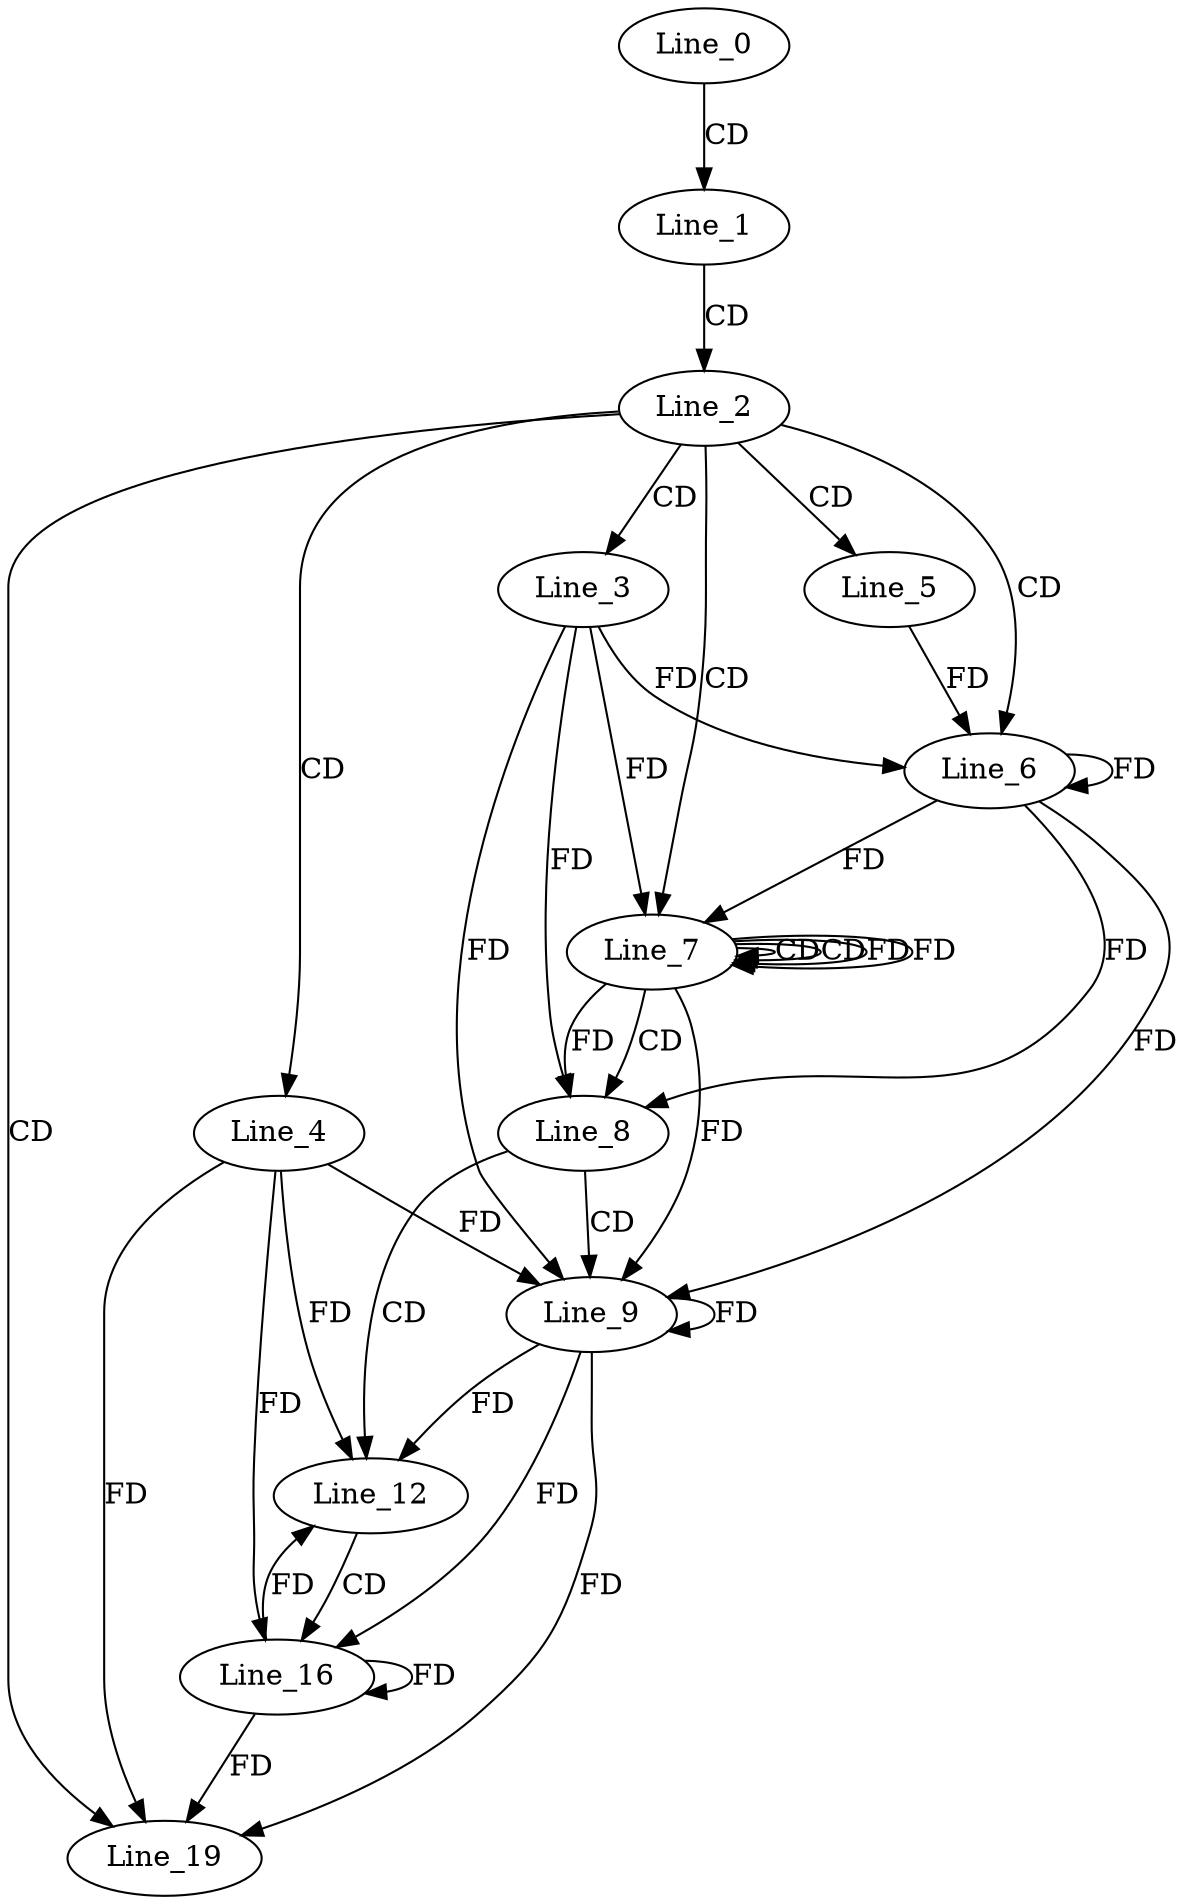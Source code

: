 digraph G {
  Line_0;
  Line_1;
  Line_2;
  Line_3;
  Line_4;
  Line_5;
  Line_6;
  Line_6;
  Line_7;
  Line_7;
  Line_7;
  Line_7;
  Line_8;
  Line_8;
  Line_9;
  Line_9;
  Line_12;
  Line_12;
  Line_16;
  Line_16;
  Line_16;
  Line_19;
  Line_0 -> Line_1 [ label="CD" ];
  Line_1 -> Line_2 [ label="CD" ];
  Line_2 -> Line_3 [ label="CD" ];
  Line_2 -> Line_4 [ label="CD" ];
  Line_2 -> Line_5 [ label="CD" ];
  Line_2 -> Line_6 [ label="CD" ];
  Line_3 -> Line_6 [ label="FD" ];
  Line_6 -> Line_6 [ label="FD" ];
  Line_5 -> Line_6 [ label="FD" ];
  Line_2 -> Line_7 [ label="CD" ];
  Line_7 -> Line_7 [ label="CD" ];
  Line_7 -> Line_7 [ label="CD" ];
  Line_3 -> Line_7 [ label="FD" ];
  Line_6 -> Line_7 [ label="FD" ];
  Line_7 -> Line_7 [ label="FD" ];
  Line_7 -> Line_8 [ label="CD" ];
  Line_3 -> Line_8 [ label="FD" ];
  Line_6 -> Line_8 [ label="FD" ];
  Line_7 -> Line_8 [ label="FD" ];
  Line_8 -> Line_9 [ label="CD" ];
  Line_9 -> Line_9 [ label="FD" ];
  Line_4 -> Line_9 [ label="FD" ];
  Line_3 -> Line_9 [ label="FD" ];
  Line_6 -> Line_9 [ label="FD" ];
  Line_7 -> Line_9 [ label="FD" ];
  Line_8 -> Line_12 [ label="CD" ];
  Line_9 -> Line_12 [ label="FD" ];
  Line_4 -> Line_12 [ label="FD" ];
  Line_12 -> Line_16 [ label="CD" ];
  Line_9 -> Line_16 [ label="FD" ];
  Line_16 -> Line_16 [ label="FD" ];
  Line_4 -> Line_16 [ label="FD" ];
  Line_2 -> Line_19 [ label="CD" ];
  Line_9 -> Line_19 [ label="FD" ];
  Line_16 -> Line_19 [ label="FD" ];
  Line_4 -> Line_19 [ label="FD" ];
  Line_7 -> Line_7 [ label="FD" ];
  Line_16 -> Line_12 [ label="FD" ];
}
